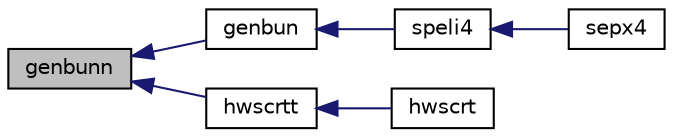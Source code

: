 digraph "genbunn"
{
  edge [fontname="Helvetica",fontsize="10",labelfontname="Helvetica",labelfontsize="10"];
  node [fontname="Helvetica",fontsize="10",shape=record];
  rankdir="LR";
  Node1 [label="genbunn",height=0.2,width=0.4,color="black", fillcolor="grey75", style="filled", fontcolor="black"];
  Node1 -> Node2 [dir="back",color="midnightblue",fontsize="10",style="solid",fontname="Helvetica"];
  Node2 [label="genbun",height=0.2,width=0.4,color="black", fillcolor="white", style="filled",URL="$genbun_8f.html#a3d194cbf4bd93aac8206ca4df3068ee9"];
  Node2 -> Node3 [dir="back",color="midnightblue",fontsize="10",style="solid",fontname="Helvetica"];
  Node3 [label="speli4",height=0.2,width=0.4,color="black", fillcolor="white", style="filled",URL="$poisson_8f.html#a5dc2044995a8b7eba5b7d6e919f893e1"];
  Node3 -> Node4 [dir="back",color="midnightblue",fontsize="10",style="solid",fontname="Helvetica"];
  Node4 [label="sepx4",height=0.2,width=0.4,color="black", fillcolor="white", style="filled",URL="$poisson_8f.html#a3bae4b2dbb12aa9ef1982c25a75b4dad"];
  Node1 -> Node5 [dir="back",color="midnightblue",fontsize="10",style="solid",fontname="Helvetica"];
  Node5 [label="hwscrtt",height=0.2,width=0.4,color="black", fillcolor="white", style="filled",URL="$hwscrt_8f.html#a4326581b64dbb81606edbc02efaef54f"];
  Node5 -> Node6 [dir="back",color="midnightblue",fontsize="10",style="solid",fontname="Helvetica"];
  Node6 [label="hwscrt",height=0.2,width=0.4,color="black", fillcolor="white", style="filled",URL="$hwscrt_8f.html#a56abb5c96afe821e6901842afb8ca482"];
}
